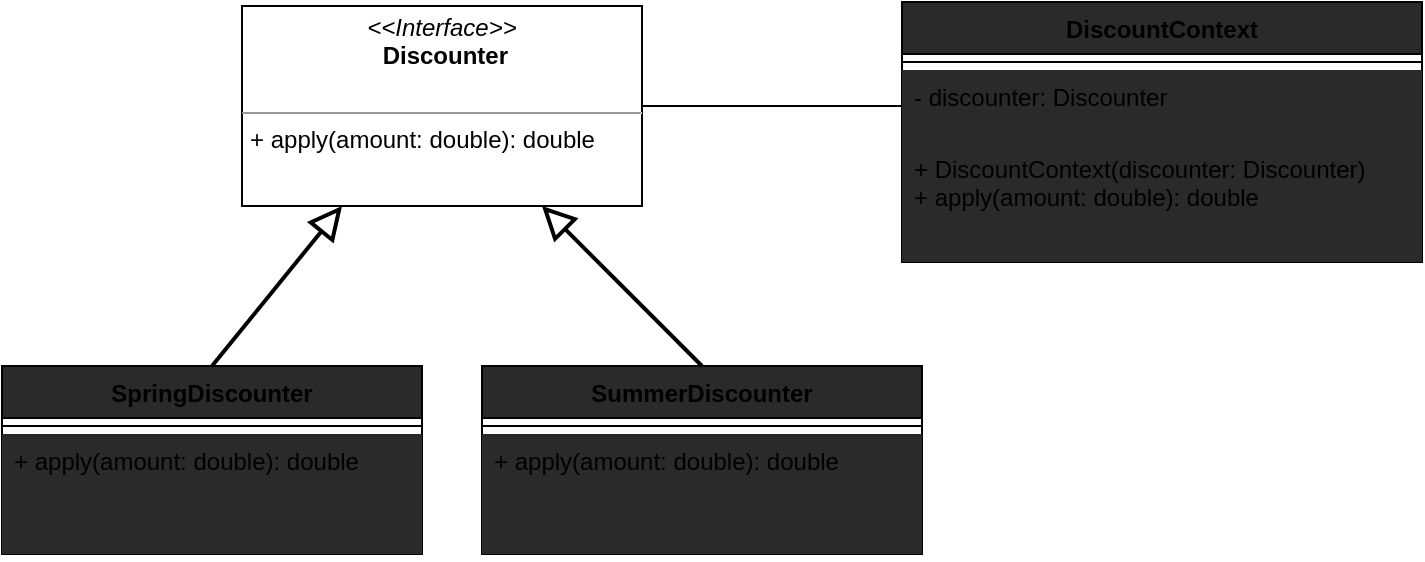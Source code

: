 <mxfile version="14.6.13" type="device"><diagram name="Page-1" id="c4acf3e9-155e-7222-9cf6-157b1a14988f"><mxGraphModel dx="762" dy="1068" grid="1" gridSize="10" guides="1" tooltips="1" connect="1" arrows="1" fold="1" page="1" pageScale="1" pageWidth="850" pageHeight="1100" background="#ffffff" math="0" shadow="0"><root><mxCell id="0"/><mxCell id="1" parent="0"/><mxCell id="En5WrV_N3KCnwjRaHp8J-1" value="SpringDiscounter" style="swimlane;fontStyle=1;align=center;verticalAlign=top;childLayout=stackLayout;horizontal=1;startSize=26;horizontalStack=0;resizeParent=1;resizeParentMax=0;resizeLast=0;collapsible=1;marginBottom=0;fillColor=#2A2A2A;" parent="1" vertex="1"><mxGeometry x="40" y="380" width="210" height="94" as="geometry"/></mxCell><mxCell id="En5WrV_N3KCnwjRaHp8J-3" value="" style="line;strokeWidth=1;fillColor=none;align=left;verticalAlign=middle;spacingTop=-1;spacingLeft=3;spacingRight=3;rotatable=0;labelPosition=right;points=[];portConstraint=eastwest;" parent="En5WrV_N3KCnwjRaHp8J-1" vertex="1"><mxGeometry y="26" width="210" height="8" as="geometry"/></mxCell><mxCell id="En5WrV_N3KCnwjRaHp8J-4" value="+ apply(amount: double): double" style="text;strokeColor=none;align=left;verticalAlign=top;spacingLeft=4;spacingRight=4;overflow=hidden;rotatable=0;points=[[0,0.5],[1,0.5]];portConstraint=eastwest;fillColor=#2a2a2a;" parent="En5WrV_N3KCnwjRaHp8J-1" vertex="1"><mxGeometry y="34" width="210" height="60" as="geometry"/></mxCell><mxCell id="En5WrV_N3KCnwjRaHp8J-5" value="SummerDiscounter" style="swimlane;fontStyle=1;align=center;verticalAlign=top;childLayout=stackLayout;horizontal=1;startSize=26;horizontalStack=0;resizeParent=1;resizeParentMax=0;resizeLast=0;collapsible=1;marginBottom=0;fillColor=#2A2A2A;" parent="1" vertex="1"><mxGeometry x="280" y="380" width="220" height="94" as="geometry"/></mxCell><mxCell id="En5WrV_N3KCnwjRaHp8J-6" value="" style="line;strokeWidth=1;fillColor=none;align=left;verticalAlign=middle;spacingTop=-1;spacingLeft=3;spacingRight=3;rotatable=0;labelPosition=right;points=[];portConstraint=eastwest;" parent="En5WrV_N3KCnwjRaHp8J-5" vertex="1"><mxGeometry y="26" width="220" height="8" as="geometry"/></mxCell><mxCell id="En5WrV_N3KCnwjRaHp8J-7" value="+ apply(amount: double): double" style="text;strokeColor=none;align=left;verticalAlign=top;spacingLeft=4;spacingRight=4;overflow=hidden;rotatable=0;points=[[0,0.5],[1,0.5]];portConstraint=eastwest;fillColor=#2a2a2a;" parent="En5WrV_N3KCnwjRaHp8J-5" vertex="1"><mxGeometry y="34" width="220" height="60" as="geometry"/></mxCell><mxCell id="En5WrV_N3KCnwjRaHp8J-11" value="&lt;p style=&quot;margin: 0px ; margin-top: 4px ; text-align: center&quot;&gt;&lt;i&gt;&amp;lt;&amp;lt;Interface&amp;gt;&amp;gt;&lt;/i&gt;&lt;br&gt;&lt;b&gt;&amp;nbsp;Discounter&lt;/b&gt;&lt;/p&gt;&lt;br&gt;&lt;hr size=&quot;1&quot;&gt;&lt;p style=&quot;margin: 0px ; margin-left: 4px&quot;&gt;+ apply(amount: double): double&lt;/p&gt;" style="verticalAlign=top;align=left;overflow=fill;fontSize=12;fontFamily=Helvetica;html=1;" parent="1" vertex="1"><mxGeometry x="160" y="200" width="200" height="100" as="geometry"/></mxCell><mxCell id="En5WrV_N3KCnwjRaHp8J-12" value="" style="endArrow=block;endFill=0;endSize=12;html=1;strokeColor=#000000;strokeWidth=2;entryX=0.25;entryY=1;entryDx=0;entryDy=0;exitX=0.5;exitY=0;exitDx=0;exitDy=0;" parent="1" source="En5WrV_N3KCnwjRaHp8J-1" target="En5WrV_N3KCnwjRaHp8J-11" edge="1"><mxGeometry width="160" relative="1" as="geometry"><mxPoint x="300" y="360" as="sourcePoint"/><mxPoint x="460" y="360" as="targetPoint"/></mxGeometry></mxCell><mxCell id="En5WrV_N3KCnwjRaHp8J-13" value="" style="endArrow=block;endFill=0;endSize=12;html=1;strokeColor=#000000;strokeWidth=2;entryX=0.75;entryY=1;entryDx=0;entryDy=0;exitX=0.5;exitY=0;exitDx=0;exitDy=0;" parent="1" source="En5WrV_N3KCnwjRaHp8J-5" target="En5WrV_N3KCnwjRaHp8J-11" edge="1"><mxGeometry width="160" relative="1" as="geometry"><mxPoint x="145" y="390" as="sourcePoint"/><mxPoint x="277.5" y="310" as="targetPoint"/></mxGeometry></mxCell><mxCell id="En5WrV_N3KCnwjRaHp8J-15" value="DiscountContext" style="swimlane;fontStyle=1;align=center;verticalAlign=top;childLayout=stackLayout;horizontal=1;startSize=26;horizontalStack=0;resizeParent=1;resizeParentMax=0;resizeLast=0;collapsible=1;marginBottom=0;fillColor=#2A2A2A;" parent="1" vertex="1"><mxGeometry x="490" y="198" width="260" height="130" as="geometry"/></mxCell><mxCell id="WrmtZnGEm0WC1l1ujsuf-1" value="" style="line;strokeWidth=1;fillColor=none;align=left;verticalAlign=middle;spacingTop=-1;spacingLeft=3;spacingRight=3;rotatable=0;labelPosition=right;points=[];portConstraint=eastwest;" vertex="1" parent="En5WrV_N3KCnwjRaHp8J-15"><mxGeometry y="26" width="260" height="8" as="geometry"/></mxCell><mxCell id="WrmtZnGEm0WC1l1ujsuf-2" value="- discounter: Discounter" style="text;strokeColor=none;align=left;verticalAlign=top;spacingLeft=4;spacingRight=4;overflow=hidden;rotatable=0;points=[[0,0.5],[1,0.5]];portConstraint=eastwest;fillColor=#2a2a2a;" vertex="1" parent="En5WrV_N3KCnwjRaHp8J-15"><mxGeometry y="34" width="260" height="36" as="geometry"/></mxCell><mxCell id="En5WrV_N3KCnwjRaHp8J-17" value="+ DiscountContext(discounter: Discounter)&#10;+ apply(amount: double): double" style="text;strokeColor=none;align=left;verticalAlign=top;spacingLeft=4;spacingRight=4;overflow=hidden;rotatable=0;points=[[0,0.5],[1,0.5]];portConstraint=eastwest;fillColor=#2a2a2a;" parent="En5WrV_N3KCnwjRaHp8J-15" vertex="1"><mxGeometry y="70" width="260" height="60" as="geometry"/></mxCell><mxCell id="WrmtZnGEm0WC1l1ujsuf-3" value="" style="endArrow=none;endFill=0;endSize=12;html=1;strokeColor=#000000;entryX=0;entryY=0.5;entryDx=0;entryDy=0;exitX=1;exitY=0.5;exitDx=0;exitDy=0;" edge="1" parent="1" source="En5WrV_N3KCnwjRaHp8J-11" target="WrmtZnGEm0WC1l1ujsuf-2"><mxGeometry width="160" relative="1" as="geometry"><mxPoint x="260" y="800" as="sourcePoint"/><mxPoint x="420" y="800" as="targetPoint"/></mxGeometry></mxCell></root></mxGraphModel></diagram></mxfile>